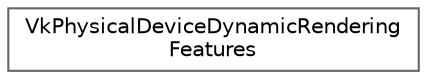 digraph "类继承关系图"
{
 // LATEX_PDF_SIZE
  bgcolor="transparent";
  edge [fontname=Helvetica,fontsize=10,labelfontname=Helvetica,labelfontsize=10];
  node [fontname=Helvetica,fontsize=10,shape=box,height=0.2,width=0.4];
  rankdir="LR";
  Node0 [id="Node000000",label="VkPhysicalDeviceDynamicRendering\lFeatures",height=0.2,width=0.4,color="grey40", fillcolor="white", style="filled",URL="$struct_vk_physical_device_dynamic_rendering_features.html",tooltip=" "];
}
